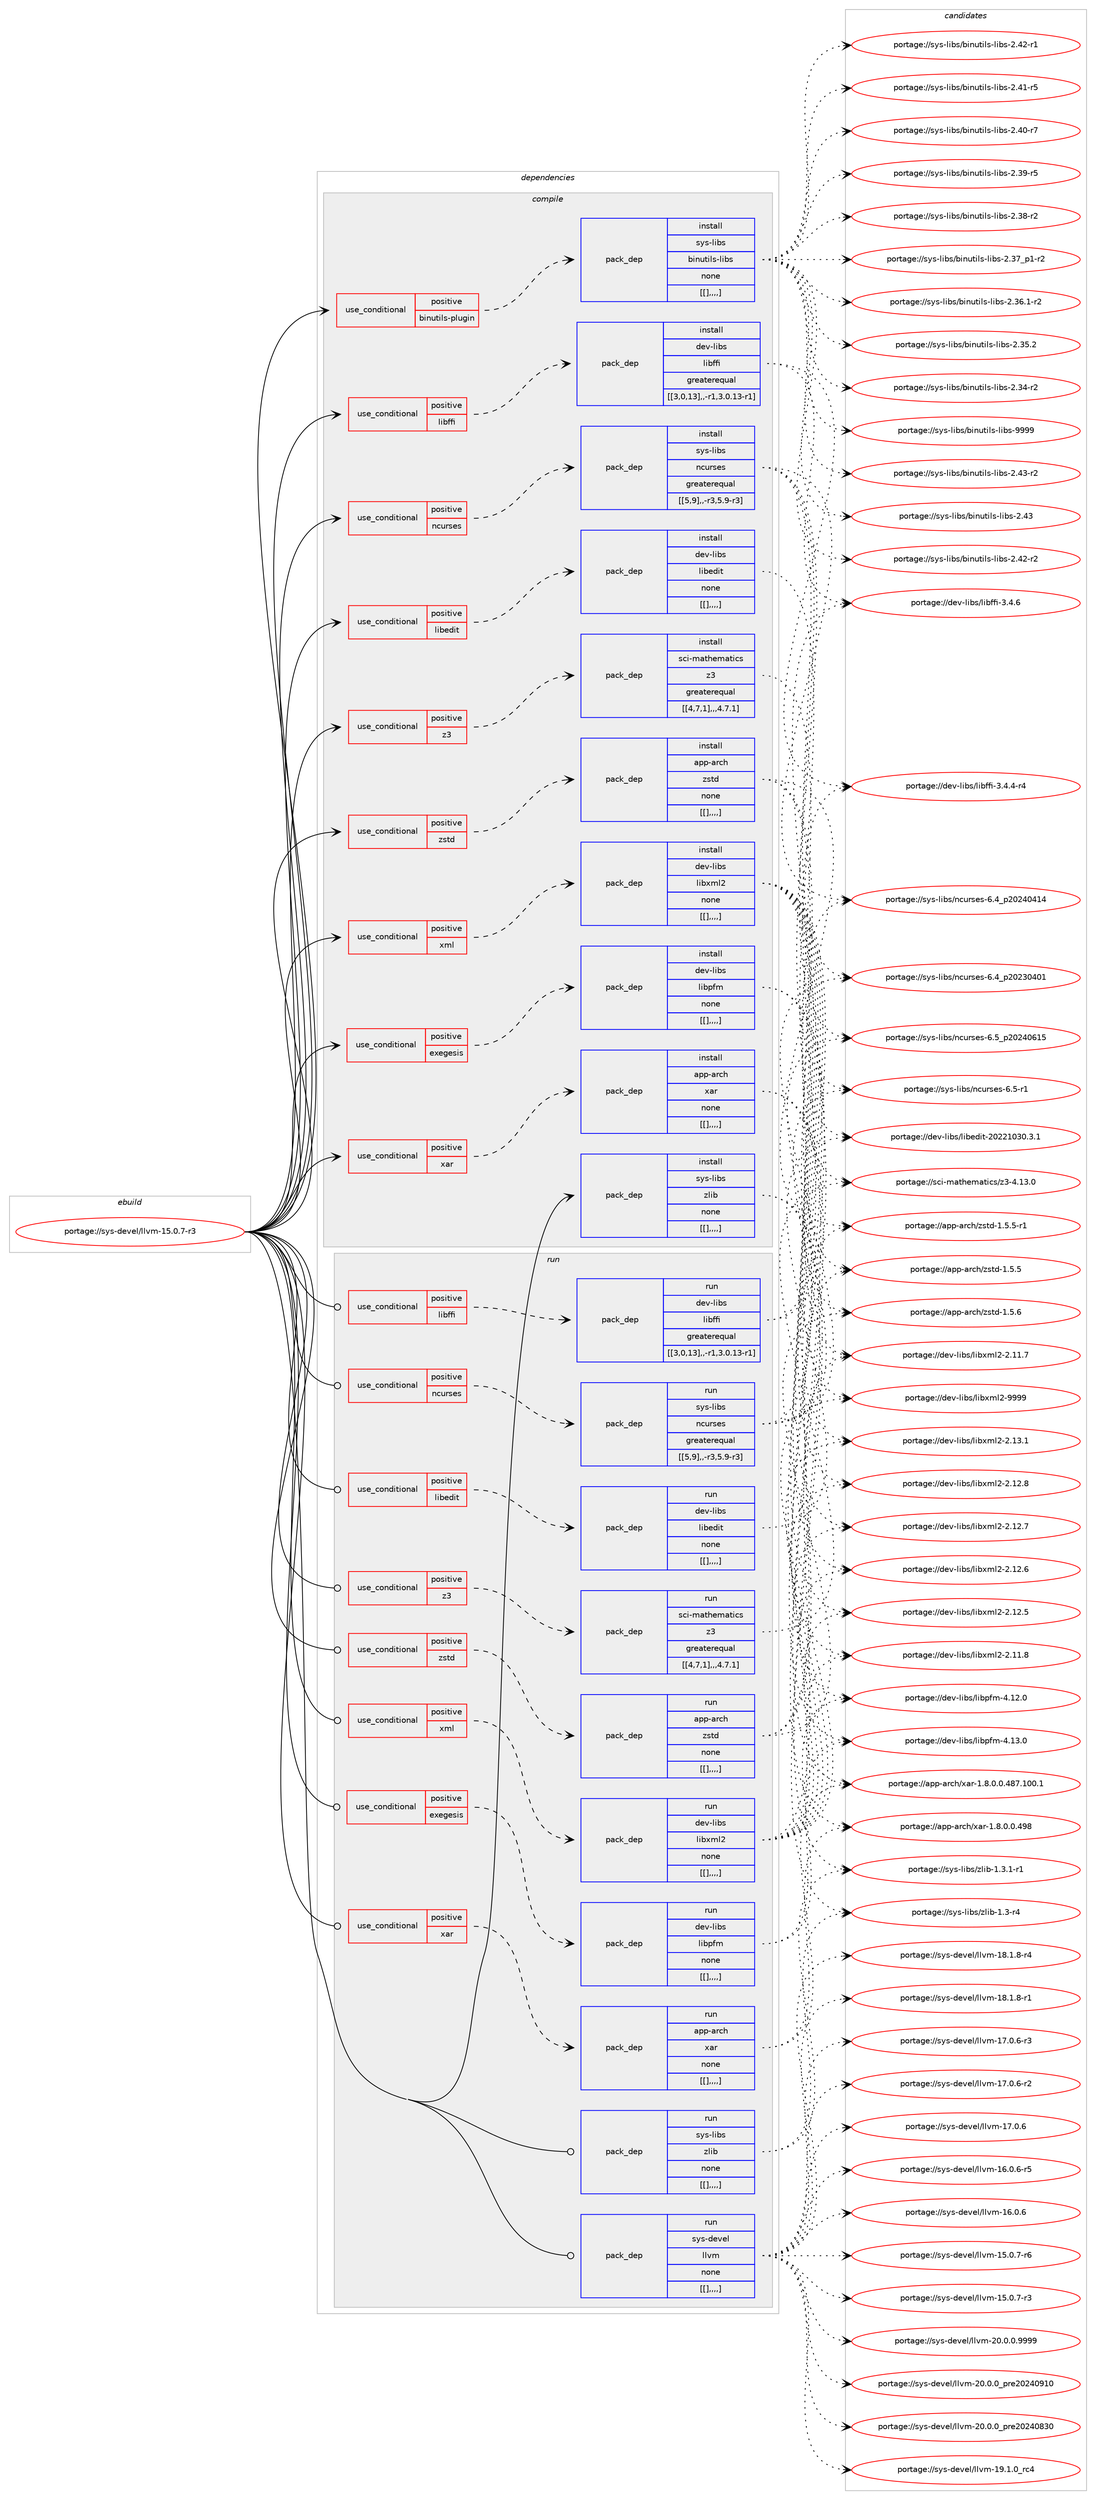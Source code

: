 digraph prolog {

# *************
# Graph options
# *************

newrank=true;
concentrate=true;
compound=true;
graph [rankdir=LR,fontname=Helvetica,fontsize=10,ranksep=1.5];#, ranksep=2.5, nodesep=0.2];
edge  [arrowhead=vee];
node  [fontname=Helvetica,fontsize=10];

# **********
# The ebuild
# **********

subgraph cluster_leftcol {
color=gray;
label=<<i>ebuild</i>>;
id [label="portage://sys-devel/llvm-15.0.7-r3", color=red, width=4, href="../sys-devel/llvm-15.0.7-r3.svg"];
}

# ****************
# The dependencies
# ****************

subgraph cluster_midcol {
color=gray;
label=<<i>dependencies</i>>;
subgraph cluster_compile {
fillcolor="#eeeeee";
style=filled;
label=<<i>compile</i>>;
subgraph cond120335 {
dependency452720 [label=<<TABLE BORDER="0" CELLBORDER="1" CELLSPACING="0" CELLPADDING="4"><TR><TD ROWSPAN="3" CELLPADDING="10">use_conditional</TD></TR><TR><TD>positive</TD></TR><TR><TD>binutils-plugin</TD></TR></TABLE>>, shape=none, color=red];
subgraph pack329302 {
dependency452721 [label=<<TABLE BORDER="0" CELLBORDER="1" CELLSPACING="0" CELLPADDING="4" WIDTH="220"><TR><TD ROWSPAN="6" CELLPADDING="30">pack_dep</TD></TR><TR><TD WIDTH="110">install</TD></TR><TR><TD>sys-libs</TD></TR><TR><TD>binutils-libs</TD></TR><TR><TD>none</TD></TR><TR><TD>[[],,,,]</TD></TR></TABLE>>, shape=none, color=blue];
}
dependency452720:e -> dependency452721:w [weight=20,style="dashed",arrowhead="vee"];
}
id:e -> dependency452720:w [weight=20,style="solid",arrowhead="vee"];
subgraph cond120336 {
dependency452722 [label=<<TABLE BORDER="0" CELLBORDER="1" CELLSPACING="0" CELLPADDING="4"><TR><TD ROWSPAN="3" CELLPADDING="10">use_conditional</TD></TR><TR><TD>positive</TD></TR><TR><TD>exegesis</TD></TR></TABLE>>, shape=none, color=red];
subgraph pack329303 {
dependency452723 [label=<<TABLE BORDER="0" CELLBORDER="1" CELLSPACING="0" CELLPADDING="4" WIDTH="220"><TR><TD ROWSPAN="6" CELLPADDING="30">pack_dep</TD></TR><TR><TD WIDTH="110">install</TD></TR><TR><TD>dev-libs</TD></TR><TR><TD>libpfm</TD></TR><TR><TD>none</TD></TR><TR><TD>[[],,,,]</TD></TR></TABLE>>, shape=none, color=blue];
}
dependency452722:e -> dependency452723:w [weight=20,style="dashed",arrowhead="vee"];
}
id:e -> dependency452722:w [weight=20,style="solid",arrowhead="vee"];
subgraph cond120337 {
dependency452724 [label=<<TABLE BORDER="0" CELLBORDER="1" CELLSPACING="0" CELLPADDING="4"><TR><TD ROWSPAN="3" CELLPADDING="10">use_conditional</TD></TR><TR><TD>positive</TD></TR><TR><TD>libedit</TD></TR></TABLE>>, shape=none, color=red];
subgraph pack329304 {
dependency452725 [label=<<TABLE BORDER="0" CELLBORDER="1" CELLSPACING="0" CELLPADDING="4" WIDTH="220"><TR><TD ROWSPAN="6" CELLPADDING="30">pack_dep</TD></TR><TR><TD WIDTH="110">install</TD></TR><TR><TD>dev-libs</TD></TR><TR><TD>libedit</TD></TR><TR><TD>none</TD></TR><TR><TD>[[],,,,]</TD></TR></TABLE>>, shape=none, color=blue];
}
dependency452724:e -> dependency452725:w [weight=20,style="dashed",arrowhead="vee"];
}
id:e -> dependency452724:w [weight=20,style="solid",arrowhead="vee"];
subgraph cond120338 {
dependency452726 [label=<<TABLE BORDER="0" CELLBORDER="1" CELLSPACING="0" CELLPADDING="4"><TR><TD ROWSPAN="3" CELLPADDING="10">use_conditional</TD></TR><TR><TD>positive</TD></TR><TR><TD>libffi</TD></TR></TABLE>>, shape=none, color=red];
subgraph pack329305 {
dependency452727 [label=<<TABLE BORDER="0" CELLBORDER="1" CELLSPACING="0" CELLPADDING="4" WIDTH="220"><TR><TD ROWSPAN="6" CELLPADDING="30">pack_dep</TD></TR><TR><TD WIDTH="110">install</TD></TR><TR><TD>dev-libs</TD></TR><TR><TD>libffi</TD></TR><TR><TD>greaterequal</TD></TR><TR><TD>[[3,0,13],,-r1,3.0.13-r1]</TD></TR></TABLE>>, shape=none, color=blue];
}
dependency452726:e -> dependency452727:w [weight=20,style="dashed",arrowhead="vee"];
}
id:e -> dependency452726:w [weight=20,style="solid",arrowhead="vee"];
subgraph cond120339 {
dependency452728 [label=<<TABLE BORDER="0" CELLBORDER="1" CELLSPACING="0" CELLPADDING="4"><TR><TD ROWSPAN="3" CELLPADDING="10">use_conditional</TD></TR><TR><TD>positive</TD></TR><TR><TD>ncurses</TD></TR></TABLE>>, shape=none, color=red];
subgraph pack329306 {
dependency452729 [label=<<TABLE BORDER="0" CELLBORDER="1" CELLSPACING="0" CELLPADDING="4" WIDTH="220"><TR><TD ROWSPAN="6" CELLPADDING="30">pack_dep</TD></TR><TR><TD WIDTH="110">install</TD></TR><TR><TD>sys-libs</TD></TR><TR><TD>ncurses</TD></TR><TR><TD>greaterequal</TD></TR><TR><TD>[[5,9],,-r3,5.9-r3]</TD></TR></TABLE>>, shape=none, color=blue];
}
dependency452728:e -> dependency452729:w [weight=20,style="dashed",arrowhead="vee"];
}
id:e -> dependency452728:w [weight=20,style="solid",arrowhead="vee"];
subgraph cond120340 {
dependency452730 [label=<<TABLE BORDER="0" CELLBORDER="1" CELLSPACING="0" CELLPADDING="4"><TR><TD ROWSPAN="3" CELLPADDING="10">use_conditional</TD></TR><TR><TD>positive</TD></TR><TR><TD>xar</TD></TR></TABLE>>, shape=none, color=red];
subgraph pack329307 {
dependency452731 [label=<<TABLE BORDER="0" CELLBORDER="1" CELLSPACING="0" CELLPADDING="4" WIDTH="220"><TR><TD ROWSPAN="6" CELLPADDING="30">pack_dep</TD></TR><TR><TD WIDTH="110">install</TD></TR><TR><TD>app-arch</TD></TR><TR><TD>xar</TD></TR><TR><TD>none</TD></TR><TR><TD>[[],,,,]</TD></TR></TABLE>>, shape=none, color=blue];
}
dependency452730:e -> dependency452731:w [weight=20,style="dashed",arrowhead="vee"];
}
id:e -> dependency452730:w [weight=20,style="solid",arrowhead="vee"];
subgraph cond120341 {
dependency452732 [label=<<TABLE BORDER="0" CELLBORDER="1" CELLSPACING="0" CELLPADDING="4"><TR><TD ROWSPAN="3" CELLPADDING="10">use_conditional</TD></TR><TR><TD>positive</TD></TR><TR><TD>xml</TD></TR></TABLE>>, shape=none, color=red];
subgraph pack329308 {
dependency452733 [label=<<TABLE BORDER="0" CELLBORDER="1" CELLSPACING="0" CELLPADDING="4" WIDTH="220"><TR><TD ROWSPAN="6" CELLPADDING="30">pack_dep</TD></TR><TR><TD WIDTH="110">install</TD></TR><TR><TD>dev-libs</TD></TR><TR><TD>libxml2</TD></TR><TR><TD>none</TD></TR><TR><TD>[[],,,,]</TD></TR></TABLE>>, shape=none, color=blue];
}
dependency452732:e -> dependency452733:w [weight=20,style="dashed",arrowhead="vee"];
}
id:e -> dependency452732:w [weight=20,style="solid",arrowhead="vee"];
subgraph cond120342 {
dependency452734 [label=<<TABLE BORDER="0" CELLBORDER="1" CELLSPACING="0" CELLPADDING="4"><TR><TD ROWSPAN="3" CELLPADDING="10">use_conditional</TD></TR><TR><TD>positive</TD></TR><TR><TD>z3</TD></TR></TABLE>>, shape=none, color=red];
subgraph pack329309 {
dependency452735 [label=<<TABLE BORDER="0" CELLBORDER="1" CELLSPACING="0" CELLPADDING="4" WIDTH="220"><TR><TD ROWSPAN="6" CELLPADDING="30">pack_dep</TD></TR><TR><TD WIDTH="110">install</TD></TR><TR><TD>sci-mathematics</TD></TR><TR><TD>z3</TD></TR><TR><TD>greaterequal</TD></TR><TR><TD>[[4,7,1],,,4.7.1]</TD></TR></TABLE>>, shape=none, color=blue];
}
dependency452734:e -> dependency452735:w [weight=20,style="dashed",arrowhead="vee"];
}
id:e -> dependency452734:w [weight=20,style="solid",arrowhead="vee"];
subgraph cond120343 {
dependency452736 [label=<<TABLE BORDER="0" CELLBORDER="1" CELLSPACING="0" CELLPADDING="4"><TR><TD ROWSPAN="3" CELLPADDING="10">use_conditional</TD></TR><TR><TD>positive</TD></TR><TR><TD>zstd</TD></TR></TABLE>>, shape=none, color=red];
subgraph pack329310 {
dependency452737 [label=<<TABLE BORDER="0" CELLBORDER="1" CELLSPACING="0" CELLPADDING="4" WIDTH="220"><TR><TD ROWSPAN="6" CELLPADDING="30">pack_dep</TD></TR><TR><TD WIDTH="110">install</TD></TR><TR><TD>app-arch</TD></TR><TR><TD>zstd</TD></TR><TR><TD>none</TD></TR><TR><TD>[[],,,,]</TD></TR></TABLE>>, shape=none, color=blue];
}
dependency452736:e -> dependency452737:w [weight=20,style="dashed",arrowhead="vee"];
}
id:e -> dependency452736:w [weight=20,style="solid",arrowhead="vee"];
subgraph pack329311 {
dependency452738 [label=<<TABLE BORDER="0" CELLBORDER="1" CELLSPACING="0" CELLPADDING="4" WIDTH="220"><TR><TD ROWSPAN="6" CELLPADDING="30">pack_dep</TD></TR><TR><TD WIDTH="110">install</TD></TR><TR><TD>sys-libs</TD></TR><TR><TD>zlib</TD></TR><TR><TD>none</TD></TR><TR><TD>[[],,,,]</TD></TR></TABLE>>, shape=none, color=blue];
}
id:e -> dependency452738:w [weight=20,style="solid",arrowhead="vee"];
}
subgraph cluster_compileandrun {
fillcolor="#eeeeee";
style=filled;
label=<<i>compile and run</i>>;
}
subgraph cluster_run {
fillcolor="#eeeeee";
style=filled;
label=<<i>run</i>>;
subgraph cond120344 {
dependency452739 [label=<<TABLE BORDER="0" CELLBORDER="1" CELLSPACING="0" CELLPADDING="4"><TR><TD ROWSPAN="3" CELLPADDING="10">use_conditional</TD></TR><TR><TD>positive</TD></TR><TR><TD>exegesis</TD></TR></TABLE>>, shape=none, color=red];
subgraph pack329312 {
dependency452740 [label=<<TABLE BORDER="0" CELLBORDER="1" CELLSPACING="0" CELLPADDING="4" WIDTH="220"><TR><TD ROWSPAN="6" CELLPADDING="30">pack_dep</TD></TR><TR><TD WIDTH="110">run</TD></TR><TR><TD>dev-libs</TD></TR><TR><TD>libpfm</TD></TR><TR><TD>none</TD></TR><TR><TD>[[],,,,]</TD></TR></TABLE>>, shape=none, color=blue];
}
dependency452739:e -> dependency452740:w [weight=20,style="dashed",arrowhead="vee"];
}
id:e -> dependency452739:w [weight=20,style="solid",arrowhead="odot"];
subgraph cond120345 {
dependency452741 [label=<<TABLE BORDER="0" CELLBORDER="1" CELLSPACING="0" CELLPADDING="4"><TR><TD ROWSPAN="3" CELLPADDING="10">use_conditional</TD></TR><TR><TD>positive</TD></TR><TR><TD>libedit</TD></TR></TABLE>>, shape=none, color=red];
subgraph pack329313 {
dependency452742 [label=<<TABLE BORDER="0" CELLBORDER="1" CELLSPACING="0" CELLPADDING="4" WIDTH="220"><TR><TD ROWSPAN="6" CELLPADDING="30">pack_dep</TD></TR><TR><TD WIDTH="110">run</TD></TR><TR><TD>dev-libs</TD></TR><TR><TD>libedit</TD></TR><TR><TD>none</TD></TR><TR><TD>[[],,,,]</TD></TR></TABLE>>, shape=none, color=blue];
}
dependency452741:e -> dependency452742:w [weight=20,style="dashed",arrowhead="vee"];
}
id:e -> dependency452741:w [weight=20,style="solid",arrowhead="odot"];
subgraph cond120346 {
dependency452743 [label=<<TABLE BORDER="0" CELLBORDER="1" CELLSPACING="0" CELLPADDING="4"><TR><TD ROWSPAN="3" CELLPADDING="10">use_conditional</TD></TR><TR><TD>positive</TD></TR><TR><TD>libffi</TD></TR></TABLE>>, shape=none, color=red];
subgraph pack329314 {
dependency452744 [label=<<TABLE BORDER="0" CELLBORDER="1" CELLSPACING="0" CELLPADDING="4" WIDTH="220"><TR><TD ROWSPAN="6" CELLPADDING="30">pack_dep</TD></TR><TR><TD WIDTH="110">run</TD></TR><TR><TD>dev-libs</TD></TR><TR><TD>libffi</TD></TR><TR><TD>greaterequal</TD></TR><TR><TD>[[3,0,13],,-r1,3.0.13-r1]</TD></TR></TABLE>>, shape=none, color=blue];
}
dependency452743:e -> dependency452744:w [weight=20,style="dashed",arrowhead="vee"];
}
id:e -> dependency452743:w [weight=20,style="solid",arrowhead="odot"];
subgraph cond120347 {
dependency452745 [label=<<TABLE BORDER="0" CELLBORDER="1" CELLSPACING="0" CELLPADDING="4"><TR><TD ROWSPAN="3" CELLPADDING="10">use_conditional</TD></TR><TR><TD>positive</TD></TR><TR><TD>ncurses</TD></TR></TABLE>>, shape=none, color=red];
subgraph pack329315 {
dependency452746 [label=<<TABLE BORDER="0" CELLBORDER="1" CELLSPACING="0" CELLPADDING="4" WIDTH="220"><TR><TD ROWSPAN="6" CELLPADDING="30">pack_dep</TD></TR><TR><TD WIDTH="110">run</TD></TR><TR><TD>sys-libs</TD></TR><TR><TD>ncurses</TD></TR><TR><TD>greaterequal</TD></TR><TR><TD>[[5,9],,-r3,5.9-r3]</TD></TR></TABLE>>, shape=none, color=blue];
}
dependency452745:e -> dependency452746:w [weight=20,style="dashed",arrowhead="vee"];
}
id:e -> dependency452745:w [weight=20,style="solid",arrowhead="odot"];
subgraph cond120348 {
dependency452747 [label=<<TABLE BORDER="0" CELLBORDER="1" CELLSPACING="0" CELLPADDING="4"><TR><TD ROWSPAN="3" CELLPADDING="10">use_conditional</TD></TR><TR><TD>positive</TD></TR><TR><TD>xar</TD></TR></TABLE>>, shape=none, color=red];
subgraph pack329316 {
dependency452748 [label=<<TABLE BORDER="0" CELLBORDER="1" CELLSPACING="0" CELLPADDING="4" WIDTH="220"><TR><TD ROWSPAN="6" CELLPADDING="30">pack_dep</TD></TR><TR><TD WIDTH="110">run</TD></TR><TR><TD>app-arch</TD></TR><TR><TD>xar</TD></TR><TR><TD>none</TD></TR><TR><TD>[[],,,,]</TD></TR></TABLE>>, shape=none, color=blue];
}
dependency452747:e -> dependency452748:w [weight=20,style="dashed",arrowhead="vee"];
}
id:e -> dependency452747:w [weight=20,style="solid",arrowhead="odot"];
subgraph cond120349 {
dependency452749 [label=<<TABLE BORDER="0" CELLBORDER="1" CELLSPACING="0" CELLPADDING="4"><TR><TD ROWSPAN="3" CELLPADDING="10">use_conditional</TD></TR><TR><TD>positive</TD></TR><TR><TD>xml</TD></TR></TABLE>>, shape=none, color=red];
subgraph pack329317 {
dependency452750 [label=<<TABLE BORDER="0" CELLBORDER="1" CELLSPACING="0" CELLPADDING="4" WIDTH="220"><TR><TD ROWSPAN="6" CELLPADDING="30">pack_dep</TD></TR><TR><TD WIDTH="110">run</TD></TR><TR><TD>dev-libs</TD></TR><TR><TD>libxml2</TD></TR><TR><TD>none</TD></TR><TR><TD>[[],,,,]</TD></TR></TABLE>>, shape=none, color=blue];
}
dependency452749:e -> dependency452750:w [weight=20,style="dashed",arrowhead="vee"];
}
id:e -> dependency452749:w [weight=20,style="solid",arrowhead="odot"];
subgraph cond120350 {
dependency452751 [label=<<TABLE BORDER="0" CELLBORDER="1" CELLSPACING="0" CELLPADDING="4"><TR><TD ROWSPAN="3" CELLPADDING="10">use_conditional</TD></TR><TR><TD>positive</TD></TR><TR><TD>z3</TD></TR></TABLE>>, shape=none, color=red];
subgraph pack329318 {
dependency452752 [label=<<TABLE BORDER="0" CELLBORDER="1" CELLSPACING="0" CELLPADDING="4" WIDTH="220"><TR><TD ROWSPAN="6" CELLPADDING="30">pack_dep</TD></TR><TR><TD WIDTH="110">run</TD></TR><TR><TD>sci-mathematics</TD></TR><TR><TD>z3</TD></TR><TR><TD>greaterequal</TD></TR><TR><TD>[[4,7,1],,,4.7.1]</TD></TR></TABLE>>, shape=none, color=blue];
}
dependency452751:e -> dependency452752:w [weight=20,style="dashed",arrowhead="vee"];
}
id:e -> dependency452751:w [weight=20,style="solid",arrowhead="odot"];
subgraph cond120351 {
dependency452753 [label=<<TABLE BORDER="0" CELLBORDER="1" CELLSPACING="0" CELLPADDING="4"><TR><TD ROWSPAN="3" CELLPADDING="10">use_conditional</TD></TR><TR><TD>positive</TD></TR><TR><TD>zstd</TD></TR></TABLE>>, shape=none, color=red];
subgraph pack329319 {
dependency452754 [label=<<TABLE BORDER="0" CELLBORDER="1" CELLSPACING="0" CELLPADDING="4" WIDTH="220"><TR><TD ROWSPAN="6" CELLPADDING="30">pack_dep</TD></TR><TR><TD WIDTH="110">run</TD></TR><TR><TD>app-arch</TD></TR><TR><TD>zstd</TD></TR><TR><TD>none</TD></TR><TR><TD>[[],,,,]</TD></TR></TABLE>>, shape=none, color=blue];
}
dependency452753:e -> dependency452754:w [weight=20,style="dashed",arrowhead="vee"];
}
id:e -> dependency452753:w [weight=20,style="solid",arrowhead="odot"];
subgraph pack329320 {
dependency452755 [label=<<TABLE BORDER="0" CELLBORDER="1" CELLSPACING="0" CELLPADDING="4" WIDTH="220"><TR><TD ROWSPAN="6" CELLPADDING="30">pack_dep</TD></TR><TR><TD WIDTH="110">run</TD></TR><TR><TD>sys-libs</TD></TR><TR><TD>zlib</TD></TR><TR><TD>none</TD></TR><TR><TD>[[],,,,]</TD></TR></TABLE>>, shape=none, color=blue];
}
id:e -> dependency452755:w [weight=20,style="solid",arrowhead="odot"];
subgraph pack329321 {
dependency452756 [label=<<TABLE BORDER="0" CELLBORDER="1" CELLSPACING="0" CELLPADDING="4" WIDTH="220"><TR><TD ROWSPAN="6" CELLPADDING="30">pack_dep</TD></TR><TR><TD WIDTH="110">run</TD></TR><TR><TD>sys-devel</TD></TR><TR><TD>llvm</TD></TR><TR><TD>none</TD></TR><TR><TD>[[],,,,]</TD></TR></TABLE>>, shape=none, color=blue];
}
id:e -> dependency452756:w [weight=20,style="solid",arrowhead="odot"];
}
}

# **************
# The candidates
# **************

subgraph cluster_choices {
rank=same;
color=gray;
label=<<i>candidates</i>>;

subgraph choice329302 {
color=black;
nodesep=1;
choice1151211154510810598115479810511011711610510811545108105981154557575757 [label="portage://sys-libs/binutils-libs-9999", color=red, width=4,href="../sys-libs/binutils-libs-9999.svg"];
choice11512111545108105981154798105110117116105108115451081059811545504652514511450 [label="portage://sys-libs/binutils-libs-2.43-r2", color=red, width=4,href="../sys-libs/binutils-libs-2.43-r2.svg"];
choice1151211154510810598115479810511011711610510811545108105981154550465251 [label="portage://sys-libs/binutils-libs-2.43", color=red, width=4,href="../sys-libs/binutils-libs-2.43.svg"];
choice11512111545108105981154798105110117116105108115451081059811545504652504511450 [label="portage://sys-libs/binutils-libs-2.42-r2", color=red, width=4,href="../sys-libs/binutils-libs-2.42-r2.svg"];
choice11512111545108105981154798105110117116105108115451081059811545504652504511449 [label="portage://sys-libs/binutils-libs-2.42-r1", color=red, width=4,href="../sys-libs/binutils-libs-2.42-r1.svg"];
choice11512111545108105981154798105110117116105108115451081059811545504652494511453 [label="portage://sys-libs/binutils-libs-2.41-r5", color=red, width=4,href="../sys-libs/binutils-libs-2.41-r5.svg"];
choice11512111545108105981154798105110117116105108115451081059811545504652484511455 [label="portage://sys-libs/binutils-libs-2.40-r7", color=red, width=4,href="../sys-libs/binutils-libs-2.40-r7.svg"];
choice11512111545108105981154798105110117116105108115451081059811545504651574511453 [label="portage://sys-libs/binutils-libs-2.39-r5", color=red, width=4,href="../sys-libs/binutils-libs-2.39-r5.svg"];
choice11512111545108105981154798105110117116105108115451081059811545504651564511450 [label="portage://sys-libs/binutils-libs-2.38-r2", color=red, width=4,href="../sys-libs/binutils-libs-2.38-r2.svg"];
choice115121115451081059811547981051101171161051081154510810598115455046515595112494511450 [label="portage://sys-libs/binutils-libs-2.37_p1-r2", color=red, width=4,href="../sys-libs/binutils-libs-2.37_p1-r2.svg"];
choice115121115451081059811547981051101171161051081154510810598115455046515446494511450 [label="portage://sys-libs/binutils-libs-2.36.1-r2", color=red, width=4,href="../sys-libs/binutils-libs-2.36.1-r2.svg"];
choice11512111545108105981154798105110117116105108115451081059811545504651534650 [label="portage://sys-libs/binutils-libs-2.35.2", color=red, width=4,href="../sys-libs/binutils-libs-2.35.2.svg"];
choice11512111545108105981154798105110117116105108115451081059811545504651524511450 [label="portage://sys-libs/binutils-libs-2.34-r2", color=red, width=4,href="../sys-libs/binutils-libs-2.34-r2.svg"];
dependency452721:e -> choice1151211154510810598115479810511011711610510811545108105981154557575757:w [style=dotted,weight="100"];
dependency452721:e -> choice11512111545108105981154798105110117116105108115451081059811545504652514511450:w [style=dotted,weight="100"];
dependency452721:e -> choice1151211154510810598115479810511011711610510811545108105981154550465251:w [style=dotted,weight="100"];
dependency452721:e -> choice11512111545108105981154798105110117116105108115451081059811545504652504511450:w [style=dotted,weight="100"];
dependency452721:e -> choice11512111545108105981154798105110117116105108115451081059811545504652504511449:w [style=dotted,weight="100"];
dependency452721:e -> choice11512111545108105981154798105110117116105108115451081059811545504652494511453:w [style=dotted,weight="100"];
dependency452721:e -> choice11512111545108105981154798105110117116105108115451081059811545504652484511455:w [style=dotted,weight="100"];
dependency452721:e -> choice11512111545108105981154798105110117116105108115451081059811545504651574511453:w [style=dotted,weight="100"];
dependency452721:e -> choice11512111545108105981154798105110117116105108115451081059811545504651564511450:w [style=dotted,weight="100"];
dependency452721:e -> choice115121115451081059811547981051101171161051081154510810598115455046515595112494511450:w [style=dotted,weight="100"];
dependency452721:e -> choice115121115451081059811547981051101171161051081154510810598115455046515446494511450:w [style=dotted,weight="100"];
dependency452721:e -> choice11512111545108105981154798105110117116105108115451081059811545504651534650:w [style=dotted,weight="100"];
dependency452721:e -> choice11512111545108105981154798105110117116105108115451081059811545504651524511450:w [style=dotted,weight="100"];
}
subgraph choice329303 {
color=black;
nodesep=1;
choice1001011184510810598115471081059811210210945524649514648 [label="portage://dev-libs/libpfm-4.13.0", color=red, width=4,href="../dev-libs/libpfm-4.13.0.svg"];
choice1001011184510810598115471081059811210210945524649504648 [label="portage://dev-libs/libpfm-4.12.0", color=red, width=4,href="../dev-libs/libpfm-4.12.0.svg"];
dependency452723:e -> choice1001011184510810598115471081059811210210945524649514648:w [style=dotted,weight="100"];
dependency452723:e -> choice1001011184510810598115471081059811210210945524649504648:w [style=dotted,weight="100"];
}
subgraph choice329304 {
color=black;
nodesep=1;
choice1001011184510810598115471081059810110010511645504850504948514846514649 [label="portage://dev-libs/libedit-20221030.3.1", color=red, width=4,href="../dev-libs/libedit-20221030.3.1.svg"];
dependency452725:e -> choice1001011184510810598115471081059810110010511645504850504948514846514649:w [style=dotted,weight="100"];
}
subgraph choice329305 {
color=black;
nodesep=1;
choice10010111845108105981154710810598102102105455146524654 [label="portage://dev-libs/libffi-3.4.6", color=red, width=4,href="../dev-libs/libffi-3.4.6.svg"];
choice100101118451081059811547108105981021021054551465246524511452 [label="portage://dev-libs/libffi-3.4.4-r4", color=red, width=4,href="../dev-libs/libffi-3.4.4-r4.svg"];
dependency452727:e -> choice10010111845108105981154710810598102102105455146524654:w [style=dotted,weight="100"];
dependency452727:e -> choice100101118451081059811547108105981021021054551465246524511452:w [style=dotted,weight="100"];
}
subgraph choice329306 {
color=black;
nodesep=1;
choice1151211154510810598115471109911711411510111545544653951125048505248544953 [label="portage://sys-libs/ncurses-6.5_p20240615", color=red, width=4,href="../sys-libs/ncurses-6.5_p20240615.svg"];
choice11512111545108105981154711099117114115101115455446534511449 [label="portage://sys-libs/ncurses-6.5-r1", color=red, width=4,href="../sys-libs/ncurses-6.5-r1.svg"];
choice1151211154510810598115471109911711411510111545544652951125048505248524952 [label="portage://sys-libs/ncurses-6.4_p20240414", color=red, width=4,href="../sys-libs/ncurses-6.4_p20240414.svg"];
choice1151211154510810598115471109911711411510111545544652951125048505148524849 [label="portage://sys-libs/ncurses-6.4_p20230401", color=red, width=4,href="../sys-libs/ncurses-6.4_p20230401.svg"];
dependency452729:e -> choice1151211154510810598115471109911711411510111545544653951125048505248544953:w [style=dotted,weight="100"];
dependency452729:e -> choice11512111545108105981154711099117114115101115455446534511449:w [style=dotted,weight="100"];
dependency452729:e -> choice1151211154510810598115471109911711411510111545544652951125048505248524952:w [style=dotted,weight="100"];
dependency452729:e -> choice1151211154510810598115471109911711411510111545544652951125048505148524849:w [style=dotted,weight="100"];
}
subgraph choice329307 {
color=black;
nodesep=1;
choice971121124597114991044712097114454946564648464846525756 [label="portage://app-arch/xar-1.8.0.0.498", color=red, width=4,href="../app-arch/xar-1.8.0.0.498.svg"];
choice971121124597114991044712097114454946564648464846525655464948484649 [label="portage://app-arch/xar-1.8.0.0.487.100.1", color=red, width=4,href="../app-arch/xar-1.8.0.0.487.100.1.svg"];
dependency452731:e -> choice971121124597114991044712097114454946564648464846525756:w [style=dotted,weight="100"];
dependency452731:e -> choice971121124597114991044712097114454946564648464846525655464948484649:w [style=dotted,weight="100"];
}
subgraph choice329308 {
color=black;
nodesep=1;
choice10010111845108105981154710810598120109108504557575757 [label="portage://dev-libs/libxml2-9999", color=red, width=4,href="../dev-libs/libxml2-9999.svg"];
choice100101118451081059811547108105981201091085045504649514649 [label="portage://dev-libs/libxml2-2.13.1", color=red, width=4,href="../dev-libs/libxml2-2.13.1.svg"];
choice100101118451081059811547108105981201091085045504649504656 [label="portage://dev-libs/libxml2-2.12.8", color=red, width=4,href="../dev-libs/libxml2-2.12.8.svg"];
choice100101118451081059811547108105981201091085045504649504655 [label="portage://dev-libs/libxml2-2.12.7", color=red, width=4,href="../dev-libs/libxml2-2.12.7.svg"];
choice100101118451081059811547108105981201091085045504649504654 [label="portage://dev-libs/libxml2-2.12.6", color=red, width=4,href="../dev-libs/libxml2-2.12.6.svg"];
choice100101118451081059811547108105981201091085045504649504653 [label="portage://dev-libs/libxml2-2.12.5", color=red, width=4,href="../dev-libs/libxml2-2.12.5.svg"];
choice100101118451081059811547108105981201091085045504649494656 [label="portage://dev-libs/libxml2-2.11.8", color=red, width=4,href="../dev-libs/libxml2-2.11.8.svg"];
choice100101118451081059811547108105981201091085045504649494655 [label="portage://dev-libs/libxml2-2.11.7", color=red, width=4,href="../dev-libs/libxml2-2.11.7.svg"];
dependency452733:e -> choice10010111845108105981154710810598120109108504557575757:w [style=dotted,weight="100"];
dependency452733:e -> choice100101118451081059811547108105981201091085045504649514649:w [style=dotted,weight="100"];
dependency452733:e -> choice100101118451081059811547108105981201091085045504649504656:w [style=dotted,weight="100"];
dependency452733:e -> choice100101118451081059811547108105981201091085045504649504655:w [style=dotted,weight="100"];
dependency452733:e -> choice100101118451081059811547108105981201091085045504649504654:w [style=dotted,weight="100"];
dependency452733:e -> choice100101118451081059811547108105981201091085045504649504653:w [style=dotted,weight="100"];
dependency452733:e -> choice100101118451081059811547108105981201091085045504649494656:w [style=dotted,weight="100"];
dependency452733:e -> choice100101118451081059811547108105981201091085045504649494655:w [style=dotted,weight="100"];
}
subgraph choice329309 {
color=black;
nodesep=1;
choice1159910545109971161041011099711610599115471225145524649514648 [label="portage://sci-mathematics/z3-4.13.0", color=red, width=4,href="../sci-mathematics/z3-4.13.0.svg"];
dependency452735:e -> choice1159910545109971161041011099711610599115471225145524649514648:w [style=dotted,weight="100"];
}
subgraph choice329310 {
color=black;
nodesep=1;
choice9711211245971149910447122115116100454946534654 [label="portage://app-arch/zstd-1.5.6", color=red, width=4,href="../app-arch/zstd-1.5.6.svg"];
choice97112112459711499104471221151161004549465346534511449 [label="portage://app-arch/zstd-1.5.5-r1", color=red, width=4,href="../app-arch/zstd-1.5.5-r1.svg"];
choice9711211245971149910447122115116100454946534653 [label="portage://app-arch/zstd-1.5.5", color=red, width=4,href="../app-arch/zstd-1.5.5.svg"];
dependency452737:e -> choice9711211245971149910447122115116100454946534654:w [style=dotted,weight="100"];
dependency452737:e -> choice97112112459711499104471221151161004549465346534511449:w [style=dotted,weight="100"];
dependency452737:e -> choice9711211245971149910447122115116100454946534653:w [style=dotted,weight="100"];
}
subgraph choice329311 {
color=black;
nodesep=1;
choice115121115451081059811547122108105984549465146494511449 [label="portage://sys-libs/zlib-1.3.1-r1", color=red, width=4,href="../sys-libs/zlib-1.3.1-r1.svg"];
choice11512111545108105981154712210810598454946514511452 [label="portage://sys-libs/zlib-1.3-r4", color=red, width=4,href="../sys-libs/zlib-1.3-r4.svg"];
dependency452738:e -> choice115121115451081059811547122108105984549465146494511449:w [style=dotted,weight="100"];
dependency452738:e -> choice11512111545108105981154712210810598454946514511452:w [style=dotted,weight="100"];
}
subgraph choice329312 {
color=black;
nodesep=1;
choice1001011184510810598115471081059811210210945524649514648 [label="portage://dev-libs/libpfm-4.13.0", color=red, width=4,href="../dev-libs/libpfm-4.13.0.svg"];
choice1001011184510810598115471081059811210210945524649504648 [label="portage://dev-libs/libpfm-4.12.0", color=red, width=4,href="../dev-libs/libpfm-4.12.0.svg"];
dependency452740:e -> choice1001011184510810598115471081059811210210945524649514648:w [style=dotted,weight="100"];
dependency452740:e -> choice1001011184510810598115471081059811210210945524649504648:w [style=dotted,weight="100"];
}
subgraph choice329313 {
color=black;
nodesep=1;
choice1001011184510810598115471081059810110010511645504850504948514846514649 [label="portage://dev-libs/libedit-20221030.3.1", color=red, width=4,href="../dev-libs/libedit-20221030.3.1.svg"];
dependency452742:e -> choice1001011184510810598115471081059810110010511645504850504948514846514649:w [style=dotted,weight="100"];
}
subgraph choice329314 {
color=black;
nodesep=1;
choice10010111845108105981154710810598102102105455146524654 [label="portage://dev-libs/libffi-3.4.6", color=red, width=4,href="../dev-libs/libffi-3.4.6.svg"];
choice100101118451081059811547108105981021021054551465246524511452 [label="portage://dev-libs/libffi-3.4.4-r4", color=red, width=4,href="../dev-libs/libffi-3.4.4-r4.svg"];
dependency452744:e -> choice10010111845108105981154710810598102102105455146524654:w [style=dotted,weight="100"];
dependency452744:e -> choice100101118451081059811547108105981021021054551465246524511452:w [style=dotted,weight="100"];
}
subgraph choice329315 {
color=black;
nodesep=1;
choice1151211154510810598115471109911711411510111545544653951125048505248544953 [label="portage://sys-libs/ncurses-6.5_p20240615", color=red, width=4,href="../sys-libs/ncurses-6.5_p20240615.svg"];
choice11512111545108105981154711099117114115101115455446534511449 [label="portage://sys-libs/ncurses-6.5-r1", color=red, width=4,href="../sys-libs/ncurses-6.5-r1.svg"];
choice1151211154510810598115471109911711411510111545544652951125048505248524952 [label="portage://sys-libs/ncurses-6.4_p20240414", color=red, width=4,href="../sys-libs/ncurses-6.4_p20240414.svg"];
choice1151211154510810598115471109911711411510111545544652951125048505148524849 [label="portage://sys-libs/ncurses-6.4_p20230401", color=red, width=4,href="../sys-libs/ncurses-6.4_p20230401.svg"];
dependency452746:e -> choice1151211154510810598115471109911711411510111545544653951125048505248544953:w [style=dotted,weight="100"];
dependency452746:e -> choice11512111545108105981154711099117114115101115455446534511449:w [style=dotted,weight="100"];
dependency452746:e -> choice1151211154510810598115471109911711411510111545544652951125048505248524952:w [style=dotted,weight="100"];
dependency452746:e -> choice1151211154510810598115471109911711411510111545544652951125048505148524849:w [style=dotted,weight="100"];
}
subgraph choice329316 {
color=black;
nodesep=1;
choice971121124597114991044712097114454946564648464846525756 [label="portage://app-arch/xar-1.8.0.0.498", color=red, width=4,href="../app-arch/xar-1.8.0.0.498.svg"];
choice971121124597114991044712097114454946564648464846525655464948484649 [label="portage://app-arch/xar-1.8.0.0.487.100.1", color=red, width=4,href="../app-arch/xar-1.8.0.0.487.100.1.svg"];
dependency452748:e -> choice971121124597114991044712097114454946564648464846525756:w [style=dotted,weight="100"];
dependency452748:e -> choice971121124597114991044712097114454946564648464846525655464948484649:w [style=dotted,weight="100"];
}
subgraph choice329317 {
color=black;
nodesep=1;
choice10010111845108105981154710810598120109108504557575757 [label="portage://dev-libs/libxml2-9999", color=red, width=4,href="../dev-libs/libxml2-9999.svg"];
choice100101118451081059811547108105981201091085045504649514649 [label="portage://dev-libs/libxml2-2.13.1", color=red, width=4,href="../dev-libs/libxml2-2.13.1.svg"];
choice100101118451081059811547108105981201091085045504649504656 [label="portage://dev-libs/libxml2-2.12.8", color=red, width=4,href="../dev-libs/libxml2-2.12.8.svg"];
choice100101118451081059811547108105981201091085045504649504655 [label="portage://dev-libs/libxml2-2.12.7", color=red, width=4,href="../dev-libs/libxml2-2.12.7.svg"];
choice100101118451081059811547108105981201091085045504649504654 [label="portage://dev-libs/libxml2-2.12.6", color=red, width=4,href="../dev-libs/libxml2-2.12.6.svg"];
choice100101118451081059811547108105981201091085045504649504653 [label="portage://dev-libs/libxml2-2.12.5", color=red, width=4,href="../dev-libs/libxml2-2.12.5.svg"];
choice100101118451081059811547108105981201091085045504649494656 [label="portage://dev-libs/libxml2-2.11.8", color=red, width=4,href="../dev-libs/libxml2-2.11.8.svg"];
choice100101118451081059811547108105981201091085045504649494655 [label="portage://dev-libs/libxml2-2.11.7", color=red, width=4,href="../dev-libs/libxml2-2.11.7.svg"];
dependency452750:e -> choice10010111845108105981154710810598120109108504557575757:w [style=dotted,weight="100"];
dependency452750:e -> choice100101118451081059811547108105981201091085045504649514649:w [style=dotted,weight="100"];
dependency452750:e -> choice100101118451081059811547108105981201091085045504649504656:w [style=dotted,weight="100"];
dependency452750:e -> choice100101118451081059811547108105981201091085045504649504655:w [style=dotted,weight="100"];
dependency452750:e -> choice100101118451081059811547108105981201091085045504649504654:w [style=dotted,weight="100"];
dependency452750:e -> choice100101118451081059811547108105981201091085045504649504653:w [style=dotted,weight="100"];
dependency452750:e -> choice100101118451081059811547108105981201091085045504649494656:w [style=dotted,weight="100"];
dependency452750:e -> choice100101118451081059811547108105981201091085045504649494655:w [style=dotted,weight="100"];
}
subgraph choice329318 {
color=black;
nodesep=1;
choice1159910545109971161041011099711610599115471225145524649514648 [label="portage://sci-mathematics/z3-4.13.0", color=red, width=4,href="../sci-mathematics/z3-4.13.0.svg"];
dependency452752:e -> choice1159910545109971161041011099711610599115471225145524649514648:w [style=dotted,weight="100"];
}
subgraph choice329319 {
color=black;
nodesep=1;
choice9711211245971149910447122115116100454946534654 [label="portage://app-arch/zstd-1.5.6", color=red, width=4,href="../app-arch/zstd-1.5.6.svg"];
choice97112112459711499104471221151161004549465346534511449 [label="portage://app-arch/zstd-1.5.5-r1", color=red, width=4,href="../app-arch/zstd-1.5.5-r1.svg"];
choice9711211245971149910447122115116100454946534653 [label="portage://app-arch/zstd-1.5.5", color=red, width=4,href="../app-arch/zstd-1.5.5.svg"];
dependency452754:e -> choice9711211245971149910447122115116100454946534654:w [style=dotted,weight="100"];
dependency452754:e -> choice97112112459711499104471221151161004549465346534511449:w [style=dotted,weight="100"];
dependency452754:e -> choice9711211245971149910447122115116100454946534653:w [style=dotted,weight="100"];
}
subgraph choice329320 {
color=black;
nodesep=1;
choice115121115451081059811547122108105984549465146494511449 [label="portage://sys-libs/zlib-1.3.1-r1", color=red, width=4,href="../sys-libs/zlib-1.3.1-r1.svg"];
choice11512111545108105981154712210810598454946514511452 [label="portage://sys-libs/zlib-1.3-r4", color=red, width=4,href="../sys-libs/zlib-1.3-r4.svg"];
dependency452755:e -> choice115121115451081059811547122108105984549465146494511449:w [style=dotted,weight="100"];
dependency452755:e -> choice11512111545108105981154712210810598454946514511452:w [style=dotted,weight="100"];
}
subgraph choice329321 {
color=black;
nodesep=1;
choice1151211154510010111810110847108108118109455048464846484657575757 [label="portage://sys-devel/llvm-20.0.0.9999", color=red, width=4,href="../sys-devel/llvm-20.0.0.9999.svg"];
choice115121115451001011181011084710810811810945504846484648951121141015048505248574948 [label="portage://sys-devel/llvm-20.0.0_pre20240910", color=red, width=4,href="../sys-devel/llvm-20.0.0_pre20240910.svg"];
choice115121115451001011181011084710810811810945504846484648951121141015048505248565148 [label="portage://sys-devel/llvm-20.0.0_pre20240830", color=red, width=4,href="../sys-devel/llvm-20.0.0_pre20240830.svg"];
choice115121115451001011181011084710810811810945495746494648951149952 [label="portage://sys-devel/llvm-19.1.0_rc4", color=red, width=4,href="../sys-devel/llvm-19.1.0_rc4.svg"];
choice1151211154510010111810110847108108118109454956464946564511452 [label="portage://sys-devel/llvm-18.1.8-r4", color=red, width=4,href="../sys-devel/llvm-18.1.8-r4.svg"];
choice1151211154510010111810110847108108118109454956464946564511449 [label="portage://sys-devel/llvm-18.1.8-r1", color=red, width=4,href="../sys-devel/llvm-18.1.8-r1.svg"];
choice1151211154510010111810110847108108118109454955464846544511451 [label="portage://sys-devel/llvm-17.0.6-r3", color=red, width=4,href="../sys-devel/llvm-17.0.6-r3.svg"];
choice1151211154510010111810110847108108118109454955464846544511450 [label="portage://sys-devel/llvm-17.0.6-r2", color=red, width=4,href="../sys-devel/llvm-17.0.6-r2.svg"];
choice115121115451001011181011084710810811810945495546484654 [label="portage://sys-devel/llvm-17.0.6", color=red, width=4,href="../sys-devel/llvm-17.0.6.svg"];
choice1151211154510010111810110847108108118109454954464846544511453 [label="portage://sys-devel/llvm-16.0.6-r5", color=red, width=4,href="../sys-devel/llvm-16.0.6-r5.svg"];
choice115121115451001011181011084710810811810945495446484654 [label="portage://sys-devel/llvm-16.0.6", color=red, width=4,href="../sys-devel/llvm-16.0.6.svg"];
choice1151211154510010111810110847108108118109454953464846554511454 [label="portage://sys-devel/llvm-15.0.7-r6", color=red, width=4,href="../sys-devel/llvm-15.0.7-r6.svg"];
choice1151211154510010111810110847108108118109454953464846554511451 [label="portage://sys-devel/llvm-15.0.7-r3", color=red, width=4,href="../sys-devel/llvm-15.0.7-r3.svg"];
dependency452756:e -> choice1151211154510010111810110847108108118109455048464846484657575757:w [style=dotted,weight="100"];
dependency452756:e -> choice115121115451001011181011084710810811810945504846484648951121141015048505248574948:w [style=dotted,weight="100"];
dependency452756:e -> choice115121115451001011181011084710810811810945504846484648951121141015048505248565148:w [style=dotted,weight="100"];
dependency452756:e -> choice115121115451001011181011084710810811810945495746494648951149952:w [style=dotted,weight="100"];
dependency452756:e -> choice1151211154510010111810110847108108118109454956464946564511452:w [style=dotted,weight="100"];
dependency452756:e -> choice1151211154510010111810110847108108118109454956464946564511449:w [style=dotted,weight="100"];
dependency452756:e -> choice1151211154510010111810110847108108118109454955464846544511451:w [style=dotted,weight="100"];
dependency452756:e -> choice1151211154510010111810110847108108118109454955464846544511450:w [style=dotted,weight="100"];
dependency452756:e -> choice115121115451001011181011084710810811810945495546484654:w [style=dotted,weight="100"];
dependency452756:e -> choice1151211154510010111810110847108108118109454954464846544511453:w [style=dotted,weight="100"];
dependency452756:e -> choice115121115451001011181011084710810811810945495446484654:w [style=dotted,weight="100"];
dependency452756:e -> choice1151211154510010111810110847108108118109454953464846554511454:w [style=dotted,weight="100"];
dependency452756:e -> choice1151211154510010111810110847108108118109454953464846554511451:w [style=dotted,weight="100"];
}
}

}
